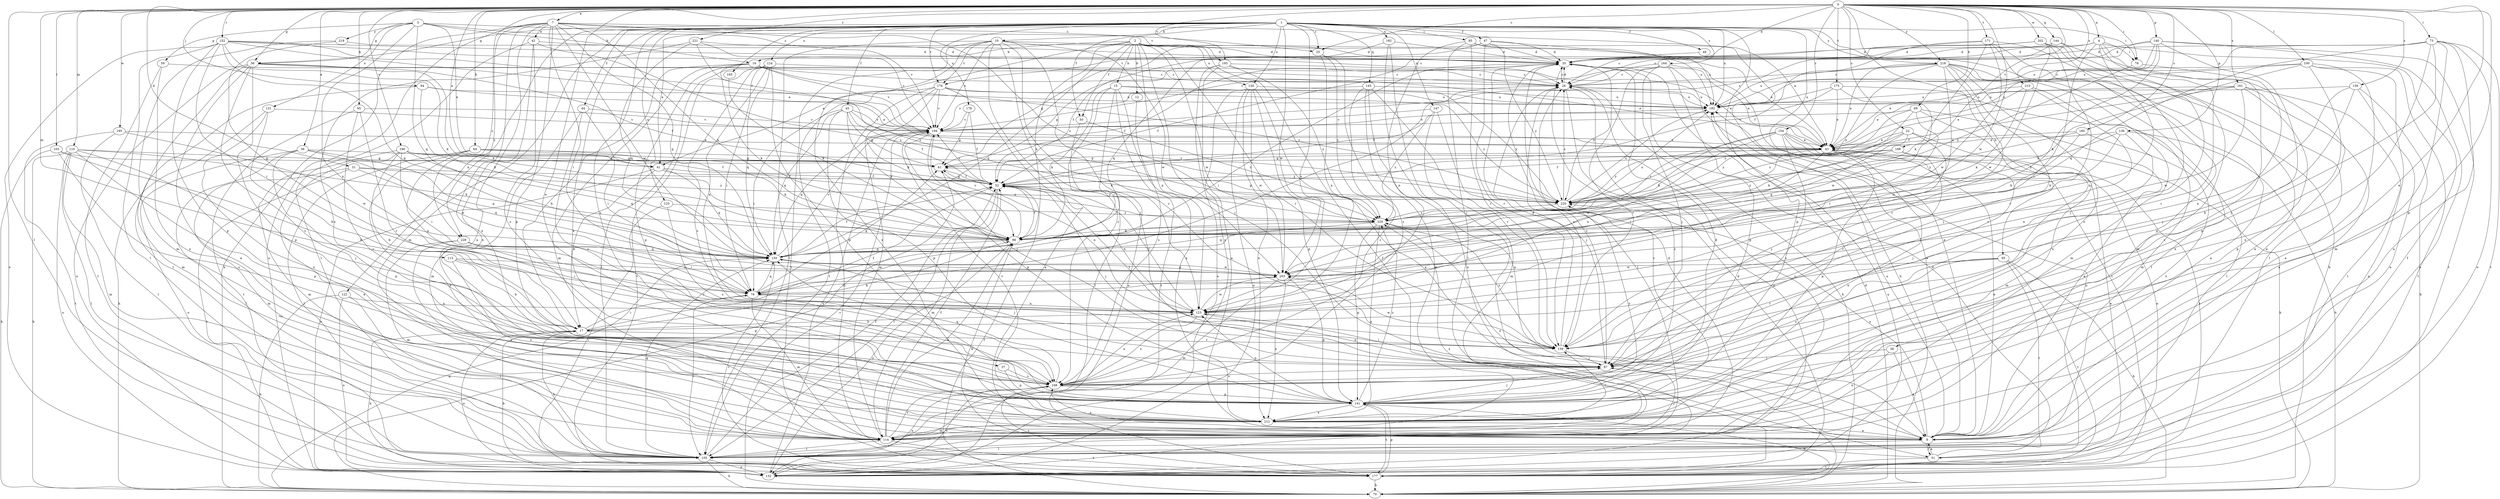 strict digraph  {
0;
1;
2;
3;
4;
7;
9;
10;
12;
15;
16;
17;
22;
25;
26;
31;
35;
36;
37;
38;
41;
42;
43;
44;
45;
47;
49;
50;
51;
52;
56;
59;
61;
64;
65;
69;
70;
73;
78;
79;
84;
85;
87;
95;
96;
100;
103;
105;
110;
113;
114;
122;
123;
124;
125;
130;
131;
132;
136;
140;
141;
144;
145;
147;
150;
152;
154;
156;
159;
160;
161;
164;
165;
168;
169;
171;
175;
176;
177;
178;
182;
185;
190;
193;
194;
195;
202;
203;
210;
212;
218;
219;
220;
221;
228;
229;
0 -> 4  [label=a];
0 -> 7  [label=a];
0 -> 22  [label=c];
0 -> 25  [label=c];
0 -> 31  [label=d];
0 -> 35  [label=d];
0 -> 36  [label=e];
0 -> 37  [label=e];
0 -> 38  [label=e];
0 -> 41  [label=e];
0 -> 56  [label=g];
0 -> 64  [label=h];
0 -> 65  [label=h];
0 -> 69  [label=h];
0 -> 73  [label=i];
0 -> 78  [label=i];
0 -> 84  [label=j];
0 -> 95  [label=k];
0 -> 100  [label=l];
0 -> 103  [label=l];
0 -> 105  [label=l];
0 -> 110  [label=m];
0 -> 113  [label=m];
0 -> 136  [label=p];
0 -> 140  [label=p];
0 -> 141  [label=p];
0 -> 144  [label=q];
0 -> 152  [label=r];
0 -> 154  [label=r];
0 -> 156  [label=r];
0 -> 160  [label=s];
0 -> 161  [label=s];
0 -> 169  [label=t];
0 -> 171  [label=t];
0 -> 175  [label=t];
0 -> 190  [label=v];
0 -> 193  [label=v];
0 -> 195  [label=w];
0 -> 202  [label=w];
0 -> 203  [label=w];
0 -> 210  [label=x];
0 -> 218  [label=y];
0 -> 221  [label=z];
0 -> 228  [label=z];
1 -> 9  [label=a];
1 -> 10  [label=b];
1 -> 25  [label=c];
1 -> 41  [label=e];
1 -> 44  [label=f];
1 -> 45  [label=f];
1 -> 47  [label=f];
1 -> 49  [label=f];
1 -> 50  [label=f];
1 -> 56  [label=g];
1 -> 70  [label=h];
1 -> 78  [label=i];
1 -> 85  [label=j];
1 -> 114  [label=m];
1 -> 122  [label=n];
1 -> 123  [label=n];
1 -> 124  [label=o];
1 -> 125  [label=o];
1 -> 130  [label=o];
1 -> 141  [label=p];
1 -> 145  [label=q];
1 -> 147  [label=q];
1 -> 164  [label=s];
1 -> 165  [label=s];
1 -> 168  [label=s];
1 -> 176  [label=t];
1 -> 178  [label=u];
1 -> 182  [label=u];
1 -> 185  [label=u];
1 -> 203  [label=w];
1 -> 212  [label=x];
1 -> 218  [label=y];
2 -> 12  [label=b];
2 -> 15  [label=b];
2 -> 16  [label=b];
2 -> 41  [label=e];
2 -> 50  [label=f];
2 -> 51  [label=f];
2 -> 87  [label=j];
2 -> 96  [label=k];
2 -> 123  [label=n];
2 -> 130  [label=o];
2 -> 150  [label=q];
2 -> 159  [label=r];
2 -> 185  [label=u];
2 -> 203  [label=w];
3 -> 16  [label=b];
3 -> 41  [label=e];
3 -> 56  [label=g];
3 -> 59  [label=g];
3 -> 123  [label=n];
3 -> 131  [label=o];
3 -> 150  [label=q];
3 -> 193  [label=v];
3 -> 194  [label=v];
3 -> 219  [label=y];
4 -> 35  [label=d];
4 -> 51  [label=f];
4 -> 78  [label=i];
4 -> 79  [label=i];
4 -> 123  [label=n];
4 -> 159  [label=r];
4 -> 176  [label=t];
4 -> 212  [label=x];
7 -> 9  [label=a];
7 -> 25  [label=c];
7 -> 42  [label=e];
7 -> 43  [label=e];
7 -> 70  [label=h];
7 -> 79  [label=i];
7 -> 96  [label=k];
7 -> 132  [label=o];
7 -> 141  [label=p];
7 -> 150  [label=q];
7 -> 203  [label=w];
7 -> 212  [label=x];
7 -> 228  [label=z];
7 -> 229  [label=z];
9 -> 43  [label=e];
9 -> 51  [label=f];
9 -> 105  [label=l];
9 -> 168  [label=s];
9 -> 185  [label=u];
9 -> 220  [label=y];
9 -> 229  [label=z];
10 -> 35  [label=d];
10 -> 87  [label=j];
10 -> 105  [label=l];
10 -> 123  [label=n];
10 -> 159  [label=r];
10 -> 168  [label=s];
10 -> 176  [label=t];
10 -> 177  [label=t];
10 -> 194  [label=v];
10 -> 203  [label=w];
10 -> 212  [label=x];
12 -> 168  [label=s];
15 -> 79  [label=i];
15 -> 96  [label=k];
15 -> 132  [label=o];
15 -> 177  [label=t];
15 -> 185  [label=u];
15 -> 212  [label=x];
15 -> 220  [label=y];
16 -> 17  [label=b];
16 -> 26  [label=c];
16 -> 43  [label=e];
16 -> 96  [label=k];
16 -> 114  [label=m];
16 -> 141  [label=p];
16 -> 194  [label=v];
16 -> 220  [label=y];
17 -> 52  [label=f];
17 -> 79  [label=i];
17 -> 96  [label=k];
17 -> 132  [label=o];
17 -> 159  [label=r];
22 -> 43  [label=e];
22 -> 87  [label=j];
22 -> 96  [label=k];
22 -> 114  [label=m];
22 -> 150  [label=q];
22 -> 220  [label=y];
25 -> 123  [label=n];
25 -> 168  [label=s];
25 -> 229  [label=z];
26 -> 35  [label=d];
26 -> 70  [label=h];
26 -> 132  [label=o];
26 -> 185  [label=u];
31 -> 52  [label=f];
31 -> 114  [label=m];
31 -> 150  [label=q];
31 -> 177  [label=t];
31 -> 220  [label=y];
35 -> 26  [label=c];
35 -> 43  [label=e];
35 -> 52  [label=f];
35 -> 79  [label=i];
35 -> 105  [label=l];
35 -> 220  [label=y];
36 -> 61  [label=g];
36 -> 105  [label=l];
36 -> 132  [label=o];
36 -> 141  [label=p];
36 -> 150  [label=q];
36 -> 203  [label=w];
37 -> 141  [label=p];
37 -> 168  [label=s];
38 -> 9  [label=a];
38 -> 87  [label=j];
38 -> 212  [label=x];
41 -> 17  [label=b];
41 -> 52  [label=f];
41 -> 132  [label=o];
41 -> 150  [label=q];
41 -> 229  [label=z];
42 -> 35  [label=d];
42 -> 105  [label=l];
42 -> 168  [label=s];
42 -> 212  [label=x];
42 -> 229  [label=z];
43 -> 61  [label=g];
43 -> 79  [label=i];
43 -> 141  [label=p];
43 -> 203  [label=w];
43 -> 212  [label=x];
43 -> 220  [label=y];
44 -> 79  [label=i];
44 -> 114  [label=m];
44 -> 168  [label=s];
44 -> 194  [label=v];
45 -> 52  [label=f];
45 -> 61  [label=g];
45 -> 79  [label=i];
45 -> 96  [label=k];
45 -> 141  [label=p];
45 -> 150  [label=q];
45 -> 194  [label=v];
45 -> 220  [label=y];
47 -> 35  [label=d];
47 -> 52  [label=f];
47 -> 61  [label=g];
47 -> 70  [label=h];
47 -> 159  [label=r];
47 -> 185  [label=u];
49 -> 26  [label=c];
50 -> 105  [label=l];
50 -> 229  [label=z];
51 -> 9  [label=a];
51 -> 35  [label=d];
51 -> 43  [label=e];
51 -> 96  [label=k];
51 -> 177  [label=t];
51 -> 185  [label=u];
52 -> 61  [label=g];
52 -> 87  [label=j];
52 -> 105  [label=l];
52 -> 114  [label=m];
52 -> 123  [label=n];
52 -> 194  [label=v];
52 -> 220  [label=y];
56 -> 9  [label=a];
56 -> 26  [label=c];
56 -> 52  [label=f];
56 -> 96  [label=k];
56 -> 105  [label=l];
56 -> 132  [label=o];
56 -> 141  [label=p];
56 -> 168  [label=s];
59 -> 26  [label=c];
59 -> 177  [label=t];
59 -> 212  [label=x];
61 -> 52  [label=f];
61 -> 123  [label=n];
64 -> 61  [label=g];
64 -> 96  [label=k];
64 -> 105  [label=l];
64 -> 123  [label=n];
64 -> 212  [label=x];
64 -> 220  [label=y];
65 -> 70  [label=h];
65 -> 105  [label=l];
65 -> 159  [label=r];
65 -> 168  [label=s];
65 -> 177  [label=t];
65 -> 203  [label=w];
69 -> 9  [label=a];
69 -> 79  [label=i];
69 -> 168  [label=s];
69 -> 194  [label=v];
69 -> 220  [label=y];
69 -> 229  [label=z];
70 -> 35  [label=d];
70 -> 52  [label=f];
70 -> 61  [label=g];
70 -> 87  [label=j];
70 -> 150  [label=q];
70 -> 194  [label=v];
73 -> 9  [label=a];
73 -> 35  [label=d];
73 -> 114  [label=m];
73 -> 132  [label=o];
73 -> 141  [label=p];
73 -> 150  [label=q];
73 -> 177  [label=t];
73 -> 185  [label=u];
73 -> 212  [label=x];
78 -> 87  [label=j];
78 -> 220  [label=y];
79 -> 26  [label=c];
79 -> 61  [label=g];
79 -> 105  [label=l];
79 -> 114  [label=m];
79 -> 123  [label=n];
79 -> 150  [label=q];
84 -> 43  [label=e];
84 -> 96  [label=k];
84 -> 114  [label=m];
84 -> 185  [label=u];
85 -> 35  [label=d];
85 -> 43  [label=e];
85 -> 105  [label=l];
85 -> 123  [label=n];
85 -> 159  [label=r];
85 -> 220  [label=y];
87 -> 26  [label=c];
87 -> 123  [label=n];
87 -> 168  [label=s];
95 -> 159  [label=r];
95 -> 168  [label=s];
95 -> 177  [label=t];
95 -> 194  [label=v];
96 -> 52  [label=f];
96 -> 132  [label=o];
96 -> 150  [label=q];
96 -> 194  [label=v];
100 -> 9  [label=a];
100 -> 26  [label=c];
100 -> 43  [label=e];
100 -> 96  [label=k];
100 -> 132  [label=o];
100 -> 177  [label=t];
100 -> 212  [label=x];
103 -> 17  [label=b];
103 -> 61  [label=g];
103 -> 70  [label=h];
103 -> 168  [label=s];
105 -> 17  [label=b];
105 -> 26  [label=c];
105 -> 52  [label=f];
105 -> 70  [label=h];
105 -> 132  [label=o];
105 -> 150  [label=q];
110 -> 61  [label=g];
110 -> 70  [label=h];
110 -> 87  [label=j];
110 -> 96  [label=k];
110 -> 105  [label=l];
110 -> 114  [label=m];
110 -> 132  [label=o];
110 -> 141  [label=p];
113 -> 17  [label=b];
113 -> 79  [label=i];
113 -> 203  [label=w];
113 -> 212  [label=x];
114 -> 35  [label=d];
114 -> 52  [label=f];
114 -> 87  [label=j];
114 -> 96  [label=k];
114 -> 105  [label=l];
114 -> 168  [label=s];
114 -> 177  [label=t];
122 -> 70  [label=h];
122 -> 105  [label=l];
122 -> 123  [label=n];
122 -> 132  [label=o];
123 -> 17  [label=b];
123 -> 52  [label=f];
123 -> 87  [label=j];
123 -> 168  [label=s];
123 -> 203  [label=w];
124 -> 26  [label=c];
124 -> 79  [label=i];
124 -> 105  [label=l];
124 -> 123  [label=n];
124 -> 141  [label=p];
124 -> 150  [label=q];
124 -> 168  [label=s];
124 -> 177  [label=t];
125 -> 168  [label=s];
125 -> 177  [label=t];
125 -> 229  [label=z];
130 -> 9  [label=a];
130 -> 132  [label=o];
130 -> 141  [label=p];
130 -> 168  [label=s];
130 -> 185  [label=u];
130 -> 203  [label=w];
130 -> 212  [label=x];
131 -> 17  [label=b];
131 -> 70  [label=h];
131 -> 194  [label=v];
131 -> 212  [label=x];
132 -> 17  [label=b];
132 -> 168  [label=s];
132 -> 185  [label=u];
132 -> 194  [label=v];
136 -> 43  [label=e];
136 -> 70  [label=h];
136 -> 96  [label=k];
136 -> 123  [label=n];
136 -> 220  [label=y];
140 -> 26  [label=c];
140 -> 35  [label=d];
140 -> 43  [label=e];
140 -> 87  [label=j];
140 -> 96  [label=k];
140 -> 132  [label=o];
140 -> 177  [label=t];
140 -> 185  [label=u];
141 -> 26  [label=c];
141 -> 35  [label=d];
141 -> 70  [label=h];
141 -> 87  [label=j];
141 -> 123  [label=n];
141 -> 177  [label=t];
141 -> 212  [label=x];
141 -> 220  [label=y];
141 -> 229  [label=z];
144 -> 9  [label=a];
144 -> 35  [label=d];
144 -> 114  [label=m];
144 -> 194  [label=v];
145 -> 9  [label=a];
145 -> 114  [label=m];
145 -> 159  [label=r];
145 -> 168  [label=s];
145 -> 185  [label=u];
145 -> 194  [label=v];
147 -> 87  [label=j];
147 -> 114  [label=m];
147 -> 194  [label=v];
147 -> 229  [label=z];
150 -> 52  [label=f];
150 -> 87  [label=j];
150 -> 177  [label=t];
150 -> 194  [label=v];
150 -> 203  [label=w];
152 -> 26  [label=c];
152 -> 35  [label=d];
152 -> 43  [label=e];
152 -> 79  [label=i];
152 -> 96  [label=k];
152 -> 105  [label=l];
152 -> 132  [label=o];
152 -> 141  [label=p];
152 -> 150  [label=q];
152 -> 194  [label=v];
154 -> 43  [label=e];
154 -> 70  [label=h];
154 -> 96  [label=k];
154 -> 123  [label=n];
154 -> 132  [label=o];
154 -> 168  [label=s];
154 -> 177  [label=t];
154 -> 229  [label=z];
156 -> 9  [label=a];
156 -> 17  [label=b];
156 -> 70  [label=h];
156 -> 123  [label=n];
156 -> 185  [label=u];
159 -> 26  [label=c];
159 -> 35  [label=d];
159 -> 52  [label=f];
159 -> 87  [label=j];
159 -> 203  [label=w];
159 -> 229  [label=z];
160 -> 43  [label=e];
160 -> 96  [label=k];
160 -> 212  [label=x];
160 -> 220  [label=y];
161 -> 9  [label=a];
161 -> 43  [label=e];
161 -> 52  [label=f];
161 -> 105  [label=l];
161 -> 141  [label=p];
161 -> 185  [label=u];
161 -> 203  [label=w];
164 -> 9  [label=a];
164 -> 26  [label=c];
164 -> 52  [label=f];
164 -> 87  [label=j];
164 -> 141  [label=p];
164 -> 159  [label=r];
164 -> 177  [label=t];
165 -> 96  [label=k];
168 -> 123  [label=n];
168 -> 132  [label=o];
168 -> 141  [label=p];
168 -> 150  [label=q];
169 -> 52  [label=f];
169 -> 61  [label=g];
169 -> 87  [label=j];
169 -> 159  [label=r];
169 -> 229  [label=z];
171 -> 9  [label=a];
171 -> 35  [label=d];
171 -> 52  [label=f];
171 -> 96  [label=k];
171 -> 105  [label=l];
171 -> 141  [label=p];
171 -> 203  [label=w];
175 -> 43  [label=e];
175 -> 52  [label=f];
175 -> 105  [label=l];
175 -> 185  [label=u];
175 -> 203  [label=w];
176 -> 9  [label=a];
176 -> 96  [label=k];
176 -> 105  [label=l];
176 -> 114  [label=m];
176 -> 177  [label=t];
176 -> 185  [label=u];
176 -> 194  [label=v];
176 -> 220  [label=y];
177 -> 17  [label=b];
177 -> 35  [label=d];
177 -> 70  [label=h];
177 -> 141  [label=p];
177 -> 168  [label=s];
177 -> 229  [label=z];
178 -> 52  [label=f];
178 -> 61  [label=g];
178 -> 194  [label=v];
182 -> 35  [label=d];
182 -> 87  [label=j];
182 -> 132  [label=o];
182 -> 150  [label=q];
185 -> 194  [label=v];
190 -> 9  [label=a];
190 -> 17  [label=b];
190 -> 52  [label=f];
190 -> 61  [label=g];
190 -> 79  [label=i];
190 -> 114  [label=m];
190 -> 150  [label=q];
193 -> 9  [label=a];
193 -> 26  [label=c];
193 -> 43  [label=e];
193 -> 61  [label=g];
193 -> 132  [label=o];
193 -> 229  [label=z];
194 -> 43  [label=e];
194 -> 87  [label=j];
194 -> 141  [label=p];
194 -> 150  [label=q];
195 -> 43  [label=e];
195 -> 105  [label=l];
195 -> 177  [label=t];
195 -> 203  [label=w];
202 -> 35  [label=d];
202 -> 87  [label=j];
202 -> 159  [label=r];
202 -> 168  [label=s];
202 -> 194  [label=v];
202 -> 203  [label=w];
203 -> 79  [label=i];
203 -> 114  [label=m];
203 -> 141  [label=p];
203 -> 150  [label=q];
203 -> 212  [label=x];
210 -> 43  [label=e];
210 -> 96  [label=k];
210 -> 114  [label=m];
210 -> 159  [label=r];
210 -> 185  [label=u];
212 -> 9  [label=a];
212 -> 26  [label=c];
212 -> 114  [label=m];
212 -> 159  [label=r];
212 -> 194  [label=v];
218 -> 9  [label=a];
218 -> 26  [label=c];
218 -> 43  [label=e];
218 -> 87  [label=j];
218 -> 105  [label=l];
218 -> 114  [label=m];
218 -> 123  [label=n];
218 -> 159  [label=r];
218 -> 185  [label=u];
218 -> 212  [label=x];
218 -> 220  [label=y];
219 -> 35  [label=d];
219 -> 79  [label=i];
219 -> 114  [label=m];
220 -> 26  [label=c];
220 -> 61  [label=g];
220 -> 185  [label=u];
220 -> 229  [label=z];
221 -> 35  [label=d];
221 -> 150  [label=q];
221 -> 168  [label=s];
221 -> 194  [label=v];
221 -> 229  [label=z];
228 -> 9  [label=a];
228 -> 79  [label=i];
228 -> 114  [label=m];
228 -> 150  [label=q];
228 -> 159  [label=r];
229 -> 96  [label=k];
229 -> 141  [label=p];
229 -> 150  [label=q];
229 -> 185  [label=u];
229 -> 212  [label=x];
}

